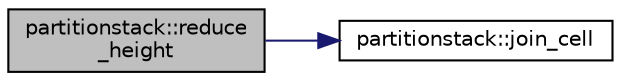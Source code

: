 digraph "partitionstack::reduce_height"
{
  edge [fontname="Helvetica",fontsize="10",labelfontname="Helvetica",labelfontsize="10"];
  node [fontname="Helvetica",fontsize="10",shape=record];
  rankdir="LR";
  Node925 [label="partitionstack::reduce\l_height",height=0.2,width=0.4,color="black", fillcolor="grey75", style="filled", fontcolor="black"];
  Node925 -> Node926 [color="midnightblue",fontsize="10",style="solid",fontname="Helvetica"];
  Node926 [label="partitionstack::join_cell",height=0.2,width=0.4,color="black", fillcolor="white", style="filled",URL="$d3/d87/classpartitionstack.html#af410b96e954d08233aec13e7d75dcba4"];
}
